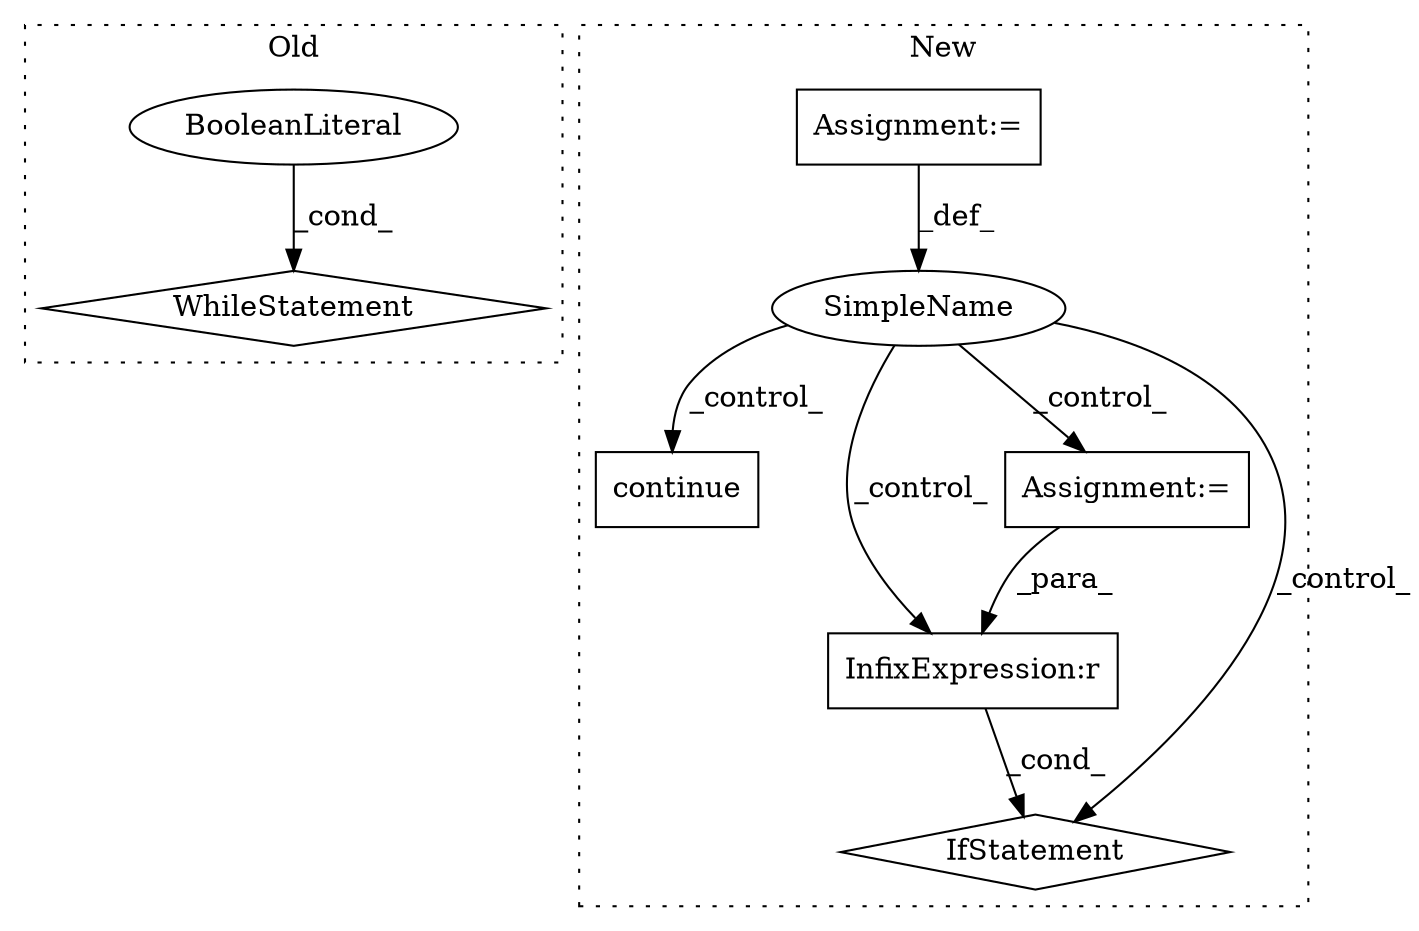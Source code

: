 digraph G {
subgraph cluster0 {
1 [label="WhileStatement" a="61" s="5618,5629" l="7,2" shape="diamond"];
4 [label="BooleanLiteral" a="9" s="5625" l="4" shape="ellipse"];
label = "Old";
style="dotted";
}
subgraph cluster1 {
2 [label="continue" a="18" s="5869" l="9" shape="box"];
3 [label="Assignment:=" a="7" s="5518" l="10" shape="box"];
5 [label="SimpleName" a="42" s="" l="" shape="ellipse"];
6 [label="InfixExpression:r" a="27" s="6163" l="4" shape="box"];
7 [label="IfStatement" a="25" s="6118,6168" l="4,2" shape="diamond"];
8 [label="Assignment:=" a="7" s="6107" l="2" shape="box"];
label = "New";
style="dotted";
}
3 -> 5 [label="_def_"];
4 -> 1 [label="_cond_"];
5 -> 6 [label="_control_"];
5 -> 8 [label="_control_"];
5 -> 2 [label="_control_"];
5 -> 7 [label="_control_"];
6 -> 7 [label="_cond_"];
8 -> 6 [label="_para_"];
}